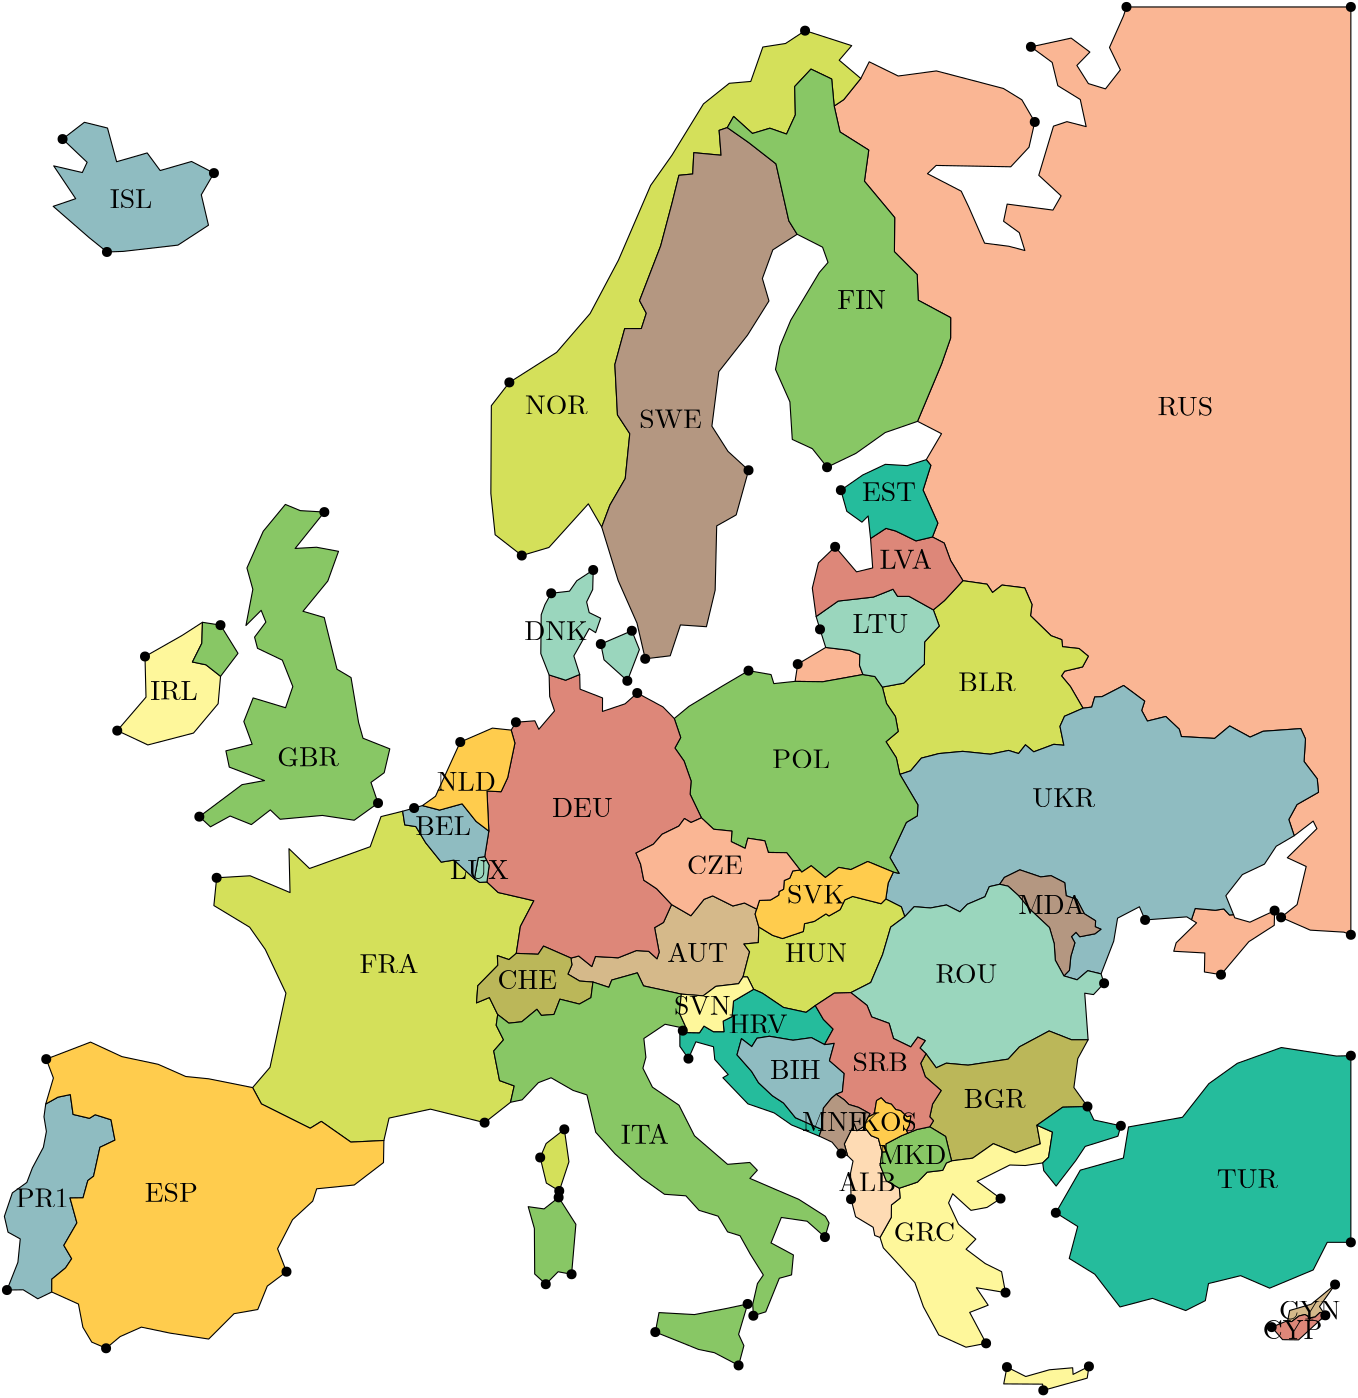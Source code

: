 <?xml version="1.0"?>
<!DOCTYPE ipe SYSTEM "ipe.dtd">
<ipe version="70218" creator="Ipe 7.2.26">
<info created="D:20230317121156" modified="D:20230330000923"/>
<ipestyle name="basic">
<symbol name="arrow/arc(spx)">
<path stroke="sym-stroke" fill="sym-stroke" pen="sym-pen">
0 0 m
-1 0.333 l
-1 -0.333 l
h
</path>
</symbol>
<symbol name="arrow/farc(spx)">
<path stroke="sym-stroke" fill="white" pen="sym-pen">
0 0 m
-1 0.333 l
-1 -0.333 l
h
</path>
</symbol>
<symbol name="arrow/ptarc(spx)">
<path stroke="sym-stroke" fill="sym-stroke" pen="sym-pen">
0 0 m
-1 0.333 l
-0.8 0 l
-1 -0.333 l
h
</path>
</symbol>
<symbol name="arrow/fptarc(spx)">
<path stroke="sym-stroke" fill="white" pen="sym-pen">
0 0 m
-1 0.333 l
-0.8 0 l
-1 -0.333 l
h
</path>
</symbol>
<symbol name="mark/circle(sx)" transformations="translations">
<path fill="sym-stroke">
0.6 0 0 0.6 0 0 e
0.4 0 0 0.4 0 0 e
</path>
</symbol>
<symbol name="mark/disk(sx)" transformations="translations">
<path fill="sym-stroke">
0.6 0 0 0.6 0 0 e
</path>
</symbol>
<symbol name="mark/fdisk(sfx)" transformations="translations">
<group>
<path fill="sym-fill">
0.5 0 0 0.5 0 0 e
</path>
<path fill="sym-stroke" fillrule="eofill">
0.6 0 0 0.6 0 0 e
0.4 0 0 0.4 0 0 e
</path>
</group>
</symbol>
<symbol name="mark/box(sx)" transformations="translations">
<path fill="sym-stroke" fillrule="eofill">
-0.6 -0.6 m
0.6 -0.6 l
0.6 0.6 l
-0.6 0.6 l
h
-0.4 -0.4 m
0.4 -0.4 l
0.4 0.4 l
-0.4 0.4 l
h
</path>
</symbol>
<symbol name="mark/square(sx)" transformations="translations">
<path fill="sym-stroke">
-0.6 -0.6 m
0.6 -0.6 l
0.6 0.6 l
-0.6 0.6 l
h
</path>
</symbol>
<symbol name="mark/fsquare(sfx)" transformations="translations">
<group>
<path fill="sym-fill">
-0.5 -0.5 m
0.5 -0.5 l
0.5 0.5 l
-0.5 0.5 l
h
</path>
<path fill="sym-stroke" fillrule="eofill">
-0.6 -0.6 m
0.6 -0.6 l
0.6 0.6 l
-0.6 0.6 l
h
-0.4 -0.4 m
0.4 -0.4 l
0.4 0.4 l
-0.4 0.4 l
h
</path>
</group>
</symbol>
<symbol name="mark/cross(sx)" transformations="translations">
<group>
<path fill="sym-stroke">
-0.43 -0.57 m
0.57 0.43 l
0.43 0.57 l
-0.57 -0.43 l
h
</path>
<path fill="sym-stroke">
-0.43 0.57 m
0.57 -0.43 l
0.43 -0.57 l
-0.57 0.43 l
h
</path>
</group>
</symbol>
<symbol name="arrow/fnormal(spx)">
<path stroke="sym-stroke" fill="white" pen="sym-pen">
0 0 m
-1 0.333 l
-1 -0.333 l
h
</path>
</symbol>
<symbol name="arrow/pointed(spx)">
<path stroke="sym-stroke" fill="sym-stroke" pen="sym-pen">
0 0 m
-1 0.333 l
-0.8 0 l
-1 -0.333 l
h
</path>
</symbol>
<symbol name="arrow/fpointed(spx)">
<path stroke="sym-stroke" fill="white" pen="sym-pen">
0 0 m
-1 0.333 l
-0.8 0 l
-1 -0.333 l
h
</path>
</symbol>
<symbol name="arrow/linear(spx)">
<path stroke="sym-stroke" pen="sym-pen">
-1 0.333 m
0 0 l
-1 -0.333 l
</path>
</symbol>
<symbol name="arrow/fdouble(spx)">
<path stroke="sym-stroke" fill="white" pen="sym-pen">
0 0 m
-1 0.333 l
-1 -0.333 l
h
-1 0 m
-2 0.333 l
-2 -0.333 l
h
</path>
</symbol>
<symbol name="arrow/double(spx)">
<path stroke="sym-stroke" fill="sym-stroke" pen="sym-pen">
0 0 m
-1 0.333 l
-1 -0.333 l
h
-1 0 m
-2 0.333 l
-2 -0.333 l
h
</path>
</symbol>
<symbol name="arrow/mid-normal(spx)">
<path stroke="sym-stroke" fill="sym-stroke" pen="sym-pen">
0.5 0 m
-0.5 0.333 l
-0.5 -0.333 l
h
</path>
</symbol>
<symbol name="arrow/mid-fnormal(spx)">
<path stroke="sym-stroke" fill="white" pen="sym-pen">
0.5 0 m
-0.5 0.333 l
-0.5 -0.333 l
h
</path>
</symbol>
<symbol name="arrow/mid-pointed(spx)">
<path stroke="sym-stroke" fill="sym-stroke" pen="sym-pen">
0.5 0 m
-0.5 0.333 l
-0.3 0 l
-0.5 -0.333 l
h
</path>
</symbol>
<symbol name="arrow/mid-fpointed(spx)">
<path stroke="sym-stroke" fill="white" pen="sym-pen">
0.5 0 m
-0.5 0.333 l
-0.3 0 l
-0.5 -0.333 l
h
</path>
</symbol>
<symbol name="arrow/mid-double(spx)">
<path stroke="sym-stroke" fill="sym-stroke" pen="sym-pen">
1 0 m
0 0.333 l
0 -0.333 l
h
0 0 m
-1 0.333 l
-1 -0.333 l
h
</path>
</symbol>
<symbol name="arrow/mid-fdouble(spx)">
<path stroke="sym-stroke" fill="white" pen="sym-pen">
1 0 m
0 0.333 l
0 -0.333 l
h
0 0 m
-1 0.333 l
-1 -0.333 l
h
</path>
</symbol>
<anglesize name="22.5 deg" value="22.5"/>
<anglesize name="30 deg" value="30"/>
<anglesize name="45 deg" value="45"/>
<anglesize name="60 deg" value="60"/>
<anglesize name="90 deg" value="90"/>
<arrowsize name="large" value="10"/>
<arrowsize name="small" value="5"/>
<arrowsize name="tiny" value="3"/>
<color name="blue" value="0 0 1"/>
<color name="brown" value="0.647 0.165 0.165"/>
<color name="darkblue" value="0 0 0.545"/>
<color name="darkcyan" value="0 0.545 0.545"/>
<color name="darkgray" value="0.663"/>
<color name="darkgreen" value="0 0.392 0"/>
<color name="darkmagenta" value="0.545 0 0.545"/>
<color name="darkorange" value="1 0.549 0"/>
<color name="darkred" value="0.545 0 0"/>
<color name="gold" value="1 0.843 0"/>
<color name="gray" value="0.745"/>
<color name="green" value="0 1 0"/>
<color name="lightblue" value="0.678 0.847 0.902"/>
<color name="lightcyan" value="0.878 1 1"/>
<color name="lightgray" value="0.827"/>
<color name="lightgreen" value="0.565 0.933 0.565"/>
<color name="lightyellow" value="1 1 0.878"/>
<color name="navy" value="0 0 0.502"/>
<color name="orange" value="1 0.647 0"/>
<color name="pink" value="1 0.753 0.796"/>
<color name="purple" value="0.627 0.125 0.941"/>
<color name="red" value="1 0 0"/>
<color name="seagreen" value="0.18 0.545 0.341"/>
<color name="turquoise" value="0.251 0.878 0.816"/>
<color name="violet" value="0.933 0.51 0.933"/>
<color name="yellow" value="1 1 0"/>
<dashstyle name="dash dot dotted" value="[4 2 1 2 1 2] 0"/>
<dashstyle name="dash dotted" value="[4 2 1 2] 0"/>
<dashstyle name="dashed" value="[4] 0"/>
<dashstyle name="dotted" value="[1 3] 0"/>
<gridsize name="10 pts (~3.5 mm)" value="10"/>
<gridsize name="14 pts (~5 mm)" value="14"/>
<gridsize name="16 pts (~6 mm)" value="16"/>
<gridsize name="20 pts (~7 mm)" value="20"/>
<gridsize name="28 pts (~10 mm)" value="28"/>
<gridsize name="32 pts (~12 mm)" value="32"/>
<gridsize name="4 pts" value="4"/>
<gridsize name="56 pts (~20 mm)" value="56"/>
<gridsize name="8 pts (~3 mm)" value="8"/>
<opacity name="10%" value="0.1"/>
<opacity name="30%" value="0.3"/>
<opacity name="50%" value="0.5"/>
<opacity name="75%" value="0.75"/>
<pen name="fat" value="1.2"/>
<pen name="heavier" value="0.8"/>
<pen name="ultrafat" value="2"/>
<symbolsize name="large" value="5"/>
<symbolsize name="small" value="2"/>
<symbolsize name="tiny" value="1.1"/>
<textsize name="Huge" value="\Huge"/>
<textsize name="LARGE" value="\LARGE"/>
<textsize name="Large" value="\Large"/>
<textsize name="footnote" value="\footnotesize"/>
<textsize name="huge" value="\huge"/>
<textsize name="large" value="\large"/>
<textsize name="script" value="\scriptsize"/>
<textsize name="small" value="\small"/>
<textsize name="tiny" value="\tiny"/>
<textstyle name="center" begin="\begin{center}" end="\end{center}"/>
<textstyle name="item" begin="\begin{itemize}\item{}" end="\end{itemize}"/>
<textstyle name="itemize" begin="\begin{itemize}" end="\end{itemize}"/>
<tiling name="falling" angle="-60" step="4" width="1"/>
<tiling name="rising" angle="30" step="4" width="1"/>
</ipestyle>
<ipestyle name="extendedcolors">
<color name="CART 1" value="0.145 0.737 0.612"/>
<color name="CART 10" value="0.996 0.965 0.608"/>
<color name="CART 11" value="0.996 0.859 0.706"/>
<color name="CART 12" value="0.98 0.714 0.58"/>
<color name="CART 13" value="1 0.8 0.302"/>
<color name="CART 2" value="0.533 0.78 0.396"/>
<color name="CART 3" value="0.561 0.737 0.757"/>
<color name="CART 4" value="0.604 0.839 0.741"/>
<color name="CART 5" value="0.706 0.592 0.506"/>
<color name="CART 6" value="0.733 0.718 0.349"/>
<color name="CART 7" value="0.831 0.878 0.353"/>
<color name="CART 8" value="0.835 0.725 0.541"/>
<color name="CART 9" value="0.867 0.529 0.475"/>
</ipestyle>
<page>
<layer name="alpha"/>
<view layers="alpha" active="alpha"/>
<path layer="alpha" stroke="0" fill="CART 12">
512 177.97 m
509.492 178.925 l
497.389 179.649 l
486.88 184.255 l
492.64 188.841 l
495.919 202.57 l
489.123 205.715 l
499.779 216.19 l
498.435 218.9 l
491.604 213.647 l
489.663 219.479 l
492.616 224.877 l
500.351 229.285 l
499.898 234.119 l
495.152 240.366 l
495.66 248.505 l
493.977 252.204 l
480.383 251.239 l
475.715 249.142 l
468.376 253.156 l
462.952 248.67 l
450.977 249.346 l
450.24 251.97 l
445.369 256.567 l
438.744 254.919 l
436.693 258.741 l
437.775 262.082 l
430.186 267.717 l
422.408 263.706 l
419.787 263.584 l
418.72 259.95 l
415.569 259.542 l
415.569 259.542 l
411.02 267.374 l
407.837 271.184 l
408.966 272.878 l
415.404 274.404 l
417.496 278.255 l
414.139 281.03 l
408.217 281.693 l
407.932 284.214 l
404.073 285.648 l
396.683 292.839 l
397.211 296.881 l
394.592 302.851 l
386.43 303.877 l
383 301.199 l
381.02 304.198 l
372.346 305.444 l
367.919 312.69 l
365.608 318.987 l
361.365 321.185 l
363.312 326.178 l
357.988 338.064 l
360.798 346.97 l
359.15 349.021 l
359.15 349.021 l
364.64 358.368 l
356.002 362.813 l
356.002 362.813 l
364.659 383.471 l
367.911 392.777 l
367.933 400.148 l
356.257 406.411 l
355.878 415.65 l
347.68 423.878 l
347.784 436.183 l
336.887 449.256 l
338.438 460.472 l
328.097 466.985 l
325.992 476.336 l
329.433 478.629 l
335.577 486.251 l
335.577 486.251 l
338.605 492.251 l
349.044 487.136 l
362.784 488.97 l
386.915 482.651 l
393.556 478.573 l
398.205 470.589 l
396.136 461.514 l
389.568 454.459 l
362.698 454.942 l
359.582 451.968 l
371.734 445.677 l
374.486 439.882 l
380.145 426.961 l
388.877 425.846 l
394.634 424.318 l
392.638 430.745 l
386.981 434.836 l
388.269 441.024 l
404.753 438.868 l
407.69 443.976 l
399.646 451.397 l
404.948 469.088 l
409.782 470.706 l
416.702 468.918 l
414.595 478.674 l
406.504 483.661 l
404.475 492.025 l
396.825 497.642 l
411.304 500.783 l
418.046 495.752 l
413.369 490.954 l
417.509 484.406 l
423.665 482.506 l
429.024 489.357 l
425.103 497.411 l
430.142 508.746 l
431.22 512 l
512 512 l
512 177.97 l
336.356 271.664 m
321.887 269.063 l
311.924 269.207 l
312.872 275.419 l
322.952 281.419 l
331.455 280.39 l
335.266 278.849 l
335.105 275.001 l
336.356 271.664 l
h
454.609 183.41 m
455.957 187.448 l
463.224 186.804 l
466.273 187.29 l
468.288 185.118 l
469.774 185.199 l
470.203 184.086 l
475.661 182.515 l
484.544 186.686 l
484.419 181.389 l
475.274 175.504 l
465.252 163.619 l
459.282 164.585 l
459.417 171.427 l
448.239 172.046 l
449.106 175.082 l
456.456 182.275 l
454.609 183.41 l
h
</path>
<path stroke="0" fill="CART 7">
335.577 486.251 m
329.433 478.629 l
325.992 476.336 l
325.098 486.049 l
317.643 489.62 l
311.78 483.363 l
312.017 473.142 l
308.846 466.238 l
302.834 468.342 l
296.572 466.454 l
289.795 472.58 l
287.52 468.574 l
284.576 467.562 l
285.277 458.617 l
275.462 459.534 l
275.067 451.864 l
270.104 451.387 l
267.635 441.433 l
263.524 425.956 l
255.931 406.272 l
258.357 401.736 l
256.584 396.226 l
250.583 396.196 l
247.042 383.275 l
247.976 365.156 l
252.413 358.371 l
250.778 342.229 l
245.275 332.702 l
242.308 324.765 l
237.49 333.114 l
223.306 317.415 l
213.539 314.518 l
203.938 321.989 l
202.398 336.831 l
202.572 368.457 l
209.071 376.847 l
226.069 387.647 l
238.139 401.646 l
248.336 420.855 l
259.925 447.761 l
267.612 458.651 l
278.928 477.093 l
288.223 484.514 l
295.967 485.178 l
300.312 497.569 l
308.481 498.841 l
315.524 503.475 l
332.302 498.072 l
327.798 492.825 l
335.577 486.251 l
h
</path>
<path stroke="0" fill="CART 7">
200.982 196.986 m
205.027 193.201 l
217.882 190.221 l
213.032 180.989 l
211.549 171.288 l
208.923 169.045 l
204.749 170.476 l
204.9 166.991 l
197.698 159.648 l
197.24 153.474 l
201.866 155.385 l
204.87 149.252 l
204.318 145.411 l
206.949 140.169 l
203.429 136.151 l
205.529 125.49 l
210.81 123.566 l
209.49 117.684 l
200.152 110.348 l
180.635 115.207 l
165.749 111.992 l
163.889 103.916 l
152.007 103.342 l
141.353 110.798 l
137.362 108.331 l
119.796 117.089 l
116.628 122.963 l
122.894 130.276 l
128.628 156.962 l
121.187 172.699 l
115.569 180.702 l
102.684 188.498 l
103.694 198.498 l
115.731 199.221 l
130.098 193.182 l
129.724 208.964 l
137.115 201.844 l
158.965 209.68 l
162.855 220.532 l
170.65 222.466 l
171.41 217.545 l
175.401 216.929 l
178.941 211.085 l
184.53 204.142 l
189.128 204.869 l
196.47 198.137 l
198.395 196.836 l
200.982 196.986 l
h
222.296 102.823 m
228.858 107.947 l
230.505 96.2489 l
227.034 85.7562 l
222.382 88.5899 l
220.162 97.7962 l
222.296 102.823 l
h
</path>
<path stroke="0" fill="CART 5">
242.308 324.765 m
245.275 332.702 l
250.778 342.229 l
252.413 358.371 l
247.976 365.156 l
247.042 383.275 l
250.583 396.196 l
256.584 396.226 l
258.357 401.736 l
255.931 406.272 l
263.524 425.956 l
267.635 441.433 l
270.104 451.387 l
275.067 451.864 l
275.462 459.534 l
285.277 458.617 l
284.576 467.562 l
287.52 468.574 l
295.301 463.114 l
305.046 455.502 l
309.675 434.988 l
312.658 430.163 l
303.911 424.558 l
300.147 414.249 l
302.516 406.155 l
294.801 393.86 l
284.467 380.702 l
281.971 361.068 l
287.777 351.99 l
295.178 345.216 l
290.715 329.132 l
283.701 325.183 l
283.147 302.036 l
280.001 288.882 l
270.645 289.52 l
266.963 278.411 l
257.971 277.339 l
255.006 290.182 l
248.226 305.519 l
242.308 324.765 l
h
</path>
<path stroke="0" fill="CART 7">
372.346 305.444 m
381.02 304.198 l
383 301.199 l
386.43 303.877 l
394.592 302.851 l
397.211 296.881 l
396.683 292.839 l
404.073 285.648 l
407.932 284.214 l
408.217 281.693 l
414.139 281.03 l
417.496 278.255 l
415.404 274.404 l
408.966 272.878 l
407.837 271.184 l
411.02 267.374 l
415.569 259.542 l
415.569 259.542 l
408.92 256.658 l
407.284 253.019 l
408.684 246.205 l
405.063 246.543 l
397.832 243.839 l
394.849 246.366 l
392.375 243.226 l
388.785 244.347 l
382.232 242.983 l
372.275 244.01 l
363.713 243.213 l
357.372 241.576 l
353.54 237.018 l
349.647 235.726 l
348.363 241.704 l
344.658 247.485 l
349.041 251.164 l
348.047 256.549 l
344.829 261.252 l
343.344 267.154 l
351.013 268.564 l
358.459 275.429 l
358.56 283.401 l
363.831 289.128 l
361.687 294.953 l
365.698 298.292 l
372.346 305.444 l
h
</path>
<path stroke="0" fill="CART 3">
415.569 259.542 m
418.72 259.95 l
419.787 263.584 l
422.408 263.706 l
430.186 267.717 l
437.775 262.082 l
436.693 258.741 l
438.744 254.919 l
445.369 256.567 l
450.24 251.97 l
450.977 249.346 l
462.952 248.67 l
468.376 253.156 l
475.715 249.142 l
480.383 251.239 l
493.977 252.204 l
495.66 248.505 l
495.152 240.366 l
499.898 234.119 l
500.351 229.285 l
492.616 224.877 l
489.663 219.479 l
491.604 213.647 l
485.127 209.853 l
480.893 203.415 l
472.944 199.646 l
466.994 192.033 l
469.774 185.199 l
468.288 185.118 l
466.273 187.29 l
463.224 186.804 l
455.957 187.448 l
454.609 183.41 l
452.929 184.43 l
437.926 183.326 l
435.885 188.063 l
428.014 183.959 l
426.632 175.692 l
422.074 163.897 l
417.286 165.05 l
413.445 161.764 l
408.697 163.162 l
410.689 165.204 l
411.192 170.192 l
412.654 175.095 l
411.414 177.311 l
413.052 178.875 l
414.415 177.271 l
419.884 178.335 l
422.032 179.983 l
419.985 180.86 l
420.103 183.017 l
416.066 185.528 l
413.325 190.735 l
409.512 192.039 l
408.997 196.72 l
404.09 199.249 l
400.331 198.812 l
392.824 201.352 l
387.261 198.626 l
385.59 196.159 l
381.839 195.308 l
380.269 191.672 l
373.919 188.957 l
371.258 186.254 l
366.435 188.701 l
360.655 187.632 l
354.814 188.096 l
351.412 184.512 l
350.172 188.025 l
344.574 190.857 l
345.43 196.604 l
347.302 200.545 l
349.367 200.093 l
346.059 205.773 l
351.967 218.425 l
355.933 220.803 l
356.125 224.763 l
349.647 235.726 l
353.54 237.018 l
357.372 241.576 l
363.713 243.213 l
372.275 244.01 l
382.232 242.983 l
388.785 244.347 l
392.375 243.226 l
394.849 246.366 l
397.832 243.839 l
405.063 246.543 l
408.684 246.205 l
407.284 253.019 l
408.92 256.658 l
415.569 259.542 l
h
</path>
<path stroke="0" fill="CART 2">
343.344 267.154 m
344.829 261.252 l
348.047 256.549 l
349.041 251.164 l
344.658 247.485 l
348.363 241.704 l
349.647 235.726 l
356.125 224.763 l
355.933 220.803 l
351.967 218.425 l
346.059 205.773 l
349.367 200.093 l
347.302 200.545 l
338.075 204.354 l
332.019 201.457 l
327.65 202.24 l
322.816 198.604 l
317.733 202.836 l
314.326 200.536 l
313.729 201.297 l
308.899 207.52 l
302.296 207.627 l
301.028 211.808 l
294.913 212.743 l
293.936 209.099 l
288.948 211.503 l
289.174 215.305 l
282.608 215.973 l
278.205 220.077 l
274.131 228.574 l
274.488 233.329 l
271.957 240.512 l
268.661 245.21 l
270.741 248.994 l
268.424 255.842 l
273.689 260.198 l
285.661 267.48 l
295.15 273.063 l
303.266 271.65 l
304.269 268.403 l
311.924 269.207 l
321.887 269.063 l
336.356 271.664 l
340.659 270.955 l
343.344 267.154 l
h
</path>
<path stroke="0" fill="CART 8">
298.874 180.786 m
298.689 175.151 l
293.511 174.659 l
295.547 171.86 l
293.191 162.817 l
291.587 160.369 l
283.394 159.411 l
278.833 156.001 l
270.973 156.615 l
257.356 159.581 l
255.121 164.271 l
245.922 161.688 l
244.867 159.072 l
239.153 160.958 l
234.363 161.317 l
230.134 163.824 l
231.58 167.162 l
231.233 169.59 l
234.034 170.335 l
238.742 166.547 l
240.043 170.164 l
248.226 169.69 l
254.787 172.301 l
259.23 172.024 l
262.219 169.334 l
262.992 171.691 l
261.343 180.545 l
264.548 182.417 l
267.457 188.868 l
274.409 184.832 l
279.146 190.739 l
282.239 191.977 l
289.537 188.348 l
293.712 189.417 l
298.101 187.223 l
297.534 185.424 l
298.874 180.786 l
h
</path>
<path stroke="0" fill="CART 7">
344.574 190.857 m
350.172 188.025 l
351.412 184.512 l
346.332 180.732 l
343.427 170.85 l
339.161 160.798 l
331.981 157.155 l
326.022 156.965 l
319.204 152.492 l
319.203 152.492 l
315.879 150.047 l
307.754 151.809 l
300.129 156.954 l
296.989 158.359 l
294.778 162.8 l
293.191 162.817 l
295.547 171.86 l
293.511 174.659 l
298.689 175.151 l
298.874 180.786 l
303.858 177.755 l
307.387 176.622 l
314.891 179.155 l
315.309 181.973 l
318.875 182.818 l
323.029 185.495 l
324.12 184.757 l
328.142 187.033 l
329.814 190.525 l
332.637 191.781 l
342.878 189.158 l
344.574 190.857 l
h
</path>
<path stroke="0" fill="CART 5">
385.59 196.159 m
387.261 198.626 l
392.824 201.352 l
400.331 198.812 l
404.09 199.249 l
408.997 196.72 l
409.512 192.039 l
413.325 190.735 l
416.066 185.528 l
420.103 183.017 l
419.985 180.86 l
422.032 179.983 l
419.884 178.335 l
414.415 177.271 l
413.052 178.875 l
411.414 177.311 l
412.654 175.095 l
411.192 170.192 l
410.689 165.204 l
408.697 163.162 l
405.591 168.836 l
405.206 174.778 l
403.51 180.563 l
396.414 187.216 l
392.261 192.169 l
388.593 195.484 l
385.59 196.159 l
h
</path>
<path stroke="0" fill="CART 4">
408.697 163.162 m
413.445 161.764 l
417.286 165.05 l
422.074 163.897 l
423.168 160.527 l
419.35 156.449 l
416.191 156.948 l
417.409 140.19 l
411.437 140.177 l
403.367 143.351 l
392.722 137.664 l
388.614 133.21 l
374.203 131.04 l
366.355 131.751 l
362.744 130.092 l
359.043 135.156 l
356.893 137.208 l
358.762 139.868 l
356.117 141.144 l
353.566 137.613 l
347.346 140.638 l
345.768 146.098 l
339.495 148.402 l
337.827 152.557 l
331.981 157.155 l
339.161 160.798 l
343.427 170.85 l
346.332 180.732 l
351.412 184.512 l
354.814 188.096 l
360.655 187.632 l
366.435 188.701 l
371.258 186.254 l
373.919 188.957 l
380.269 191.672 l
381.839 195.308 l
385.59 196.159 l
388.593 195.484 l
392.261 192.169 l
396.414 187.216 l
403.51 180.563 l
405.206 174.778 l
405.591 168.836 l
408.697 163.162 l
h
</path>
<path stroke="0" fill="CART 4">
361.687 294.953 m
363.831 289.128 l
358.56 283.401 l
358.459 275.429 l
351.013 268.564 l
343.344 267.154 l
340.659 270.955 l
336.356 271.664 l
335.105 275.001 l
335.266 278.849 l
331.455 280.39 l
322.952 281.419 l
320.892 287.928 l
319.499 292.554 l
327.427 298.118 l
340.132 299.564 l
347.167 302.384 l
348.817 299.812 l
352.976 299.81 l
361.687 294.953 l
h
</path>
<path stroke="0" fill="CART 9">
361.365 321.185 m
365.608 318.987 l
367.919 312.69 l
372.346 305.444 l
365.698 298.292 l
361.687 294.953 l
352.976 299.81 l
348.817 299.812 l
347.167 302.384 l
340.132 299.564 l
327.427 298.118 l
319.499 292.554 l
318.123 302.793 l
320.335 311.873 l
326.352 317.654 l
334.034 308.635 l
339.858 310.041 l
339.091 320.644 l
344.648 324.294 l
348.137 323.336 l
355.46 319.782 l
361.365 321.185 l
h
</path>
<path stroke="0" fill="CART 1">
359.15 349.021 m
359.15 349.021 l
360.798 346.97 l
357.988 338.064 l
363.312 326.178 l
361.365 321.185 l
355.46 319.782 l
348.137 323.336 l
344.648 324.294 l
339.091 320.644 l
338.23 328.739 l
335.993 326.518 l
330.547 330.422 l
328.402 338.04 l
336.297 343.519 l
344.408 347.337 l
352.291 346.868 l
359.15 349.021 l
359.15 349.021 l
h
</path>
<path stroke="0" fill="CART 9">
268.424 255.842 m
270.741 248.994 l
268.661 245.21 l
271.957 240.512 l
274.488 233.329 l
274.131 228.574 l
278.205 220.077 l
274.456 218.399 l
272.091 219.832 l
270.077 217.105 l
263.992 214.142 l
260.907 210.594 l
254.653 207.389 l
256.321 203.371 l
257.45 197.633 l
262.126 194.518 l
267.457 188.868 l
264.548 182.417 l
261.343 180.545 l
262.992 171.691 l
262.219 169.334 l
259.23 172.024 l
254.787 172.301 l
248.226 169.69 l
240.043 170.164 l
238.742 166.547 l
234.034 170.335 l
231.233 169.59 l
221.376 173.898 l
219.418 170.968 l
211.549 171.288 l
213.032 180.989 l
217.882 190.221 l
205.027 193.201 l
200.982 196.986 l
201.787 202.954 l
200.188 206.135 l
201.667 215.321 l
200.997 229.73 l
206.085 229.477 l
208.455 234.531 l
211.053 246.975 l
209.715 251.666 l
211.427 254.499 l
218.24 255.01 l
219.666 251.95 l
225.321 258.584 l
223.58 263.751 l
223.374 271.524 l
229.316 269.627 l
234.381 271.685 l
234.516 266.391 l
242.6 263.249 l
242.579 258.387 l
250.713 261.123 l
255.094 265.012 l
264.374 259.994 l
268.424 255.842 l
h
</path>
<path stroke="0" fill="CART 6">
359.043 135.156 m
362.744 130.092 l
366.355 131.751 l
374.203 131.04 l
388.614 133.21 l
392.722 137.664 l
403.367 143.351 l
411.437 140.177 l
417.409 140.19 l
413.694 133.411 l
412.29 122.995 l
417.179 116.154 l
408.255 115.907 l
398.988 109.411 l
400.213 102.718 l
391.275 99.5141 l
383.292 102.781 l
375.831 97.5512 l
368.247 96.5966 l
366.104 105.382 l
360.393 108.856 l
361.744 111.035 l
360.411 112.458 l
361.411 117.033 l
364.503 121.9 l
358.79 126.903 l
357.135 131.686 l
359.043 135.156 l
h
</path>
<path stroke="0" fill="CART 10">
417.726 22.5955 m
417.075 18.3695 l
401.277 13.9825 l
401.018 16.2075 l
387.034 16.2979 l
388.196 22.3527 l
394.971 18.9565 l
403.459 21.3774 l
411.846 22.0992 l
411.999 19.7232 l
417.726 22.5955 l
h
368.247 96.5966 m
375.831 97.5512 l
383.292 102.781 l
391.275 99.5141 l
400.213 102.718 l
398.988 109.411 l
404.587 106.947 l
403.171 97.879 l
401.057 95.8517 l
394.785 94.9173 l
389.236 95.0994 l
377.472 89.2293 l
385.905 83.021 l
381.022 79.8365 l
375.243 78.7711 l
368.663 84.7442 l
367.181 81.46 l
370.747 73.816 l
376.987 68.4203 l
373.481 64.7802 l
380.358 59.6261 l
386.259 56.6975 l
387.678 49.152 l
377.183 50.922 l
381.427 44.6338 l
374.779 42.0374 l
380.7 30.9034 l
373.442 29.5069 l
363.642 33.9223 l
358.119 44.0658 l
355.05 52.746 l
350.081 58.3398 l
343.684 65.2808 l
342.5 69.0295 l
346.55 76.2497 l
346.607 80.7267 l
349.716 83.1703 l
349.446 86.7481 l
356.009 88.9617 l
359.488 92.5296 l
365.067 93.1817 l
366.378 95.8152 l
368.247 96.5966 l
h
</path>
<path stroke="0" fill="CART 1">
512 67.2562 m
503.493 67.2565 l
498.45 57.3219 l
482.76 50.7642 l
472.315 55.2602 l
460.749 52.4336 l
459.607 46.2696 l
452.547 42.7034 l
440.564 47.0891 l
428.879 43.9991 l
419.828 55.7763 l
410.61 61.4519 l
413.662 72.9697 l
405.79 77.895 l
414.595 93.2437 l
430.117 97.5982 l
431.961 108.798 l
451.38 112.284 l
460.884 124.392 l
471.129 131.71 l
486.967 137.391 l
506.748 134.329 l
512 134.45 l
512 67.2562 l
398.988 109.411 m
408.255 115.907 l
417.179 116.154 l
419.498 111.311 l
429.197 109.207 l
428.141 105.48 l
416.367 101.793 l
412.938 96.648 l
405.903 87.5233 l
401.448 93.0517 l
401.057 95.8517 l
403.171 97.879 l
404.587 106.947 l
398.988 109.411 l
h
</path>
<path stroke="0" fill="CART 11">
349.446 86.7481 m
349.716 83.1703 l
346.607 80.7267 l
346.55 76.2497 l
342.5 69.0295 l
340.597 69.7365 l
340.03 72.6811 l
333.707 76.4764 l
332.068 82.8095 l
331.88 92.1532 l
332.784 96.5318 l
330.823 98.4495 l
330.823 98.4495 l
329.642 102.675 l
333.217 109.902 l
334.165 107.437 l
336.719 108.996 l
339.321 105.655 l
341.911 104.605 l
343.234 99.7989 l
343.234 99.7988 l
342.539 95.0154 l
344.743 89.4225 l
349.446 86.7481 l
h
</path>
<path stroke="0" fill="CART 1">
296.989 158.359 m
300.129 156.954 l
307.754 151.809 l
315.879 150.047 l
319.203 152.492 l
322.123 147.509 l
325.624 144.019 l
322.519 138.451 l
317.817 140.941 l
311.17 140.016 l
302.668 141.446 l
298.192 140.734 l
296.329 137.728 l
292.617 140.57 l
291.013 134.756 l
296.276 128.773 l
298.743 124.737 l
303.712 120.062 l
307.762 117.412 l
312.058 112.113 l
321.453 107.937 l
320.59 105.506 l
320.59 105.506 l
310.636 109.52 l
304.39 113.852 l
294.951 117.106 l
285.932 126.504 l
287.845 127.662 l
283.013 133.085 l
282.543 137.675 l
276.198 139.443 l
273.533 133.392 l
270.444 137.813 l
270.438 142.561 l
270.77 142.799 l
277.499 142.699 l
279.125 145.107 l
282.528 143.09 l
286.318 143.086 l
286.022 146.894 l
289.244 148.535 l
289.761 154.113 l
296.989 158.359 l
h
</path>
<path stroke="0" fill="CART 6">
231.233 169.59 m
231.58 167.162 l
230.134 163.824 l
234.363 161.317 l
239.153 160.958 l
238.434 155.35 l
234.264 153.037 l
227.26 154.792 l
225.136 149.307 l
220.584 148.95 l
218.977 151.151 l
213.509 146.659 l
208.872 146.164 l
204.87 149.252 l
201.866 155.385 l
197.24 153.474 l
197.698 159.648 l
204.9 166.991 l
204.749 170.476 l
208.923 169.045 l
211.549 171.288 l
219.418 170.968 l
221.376 173.898 l
231.233 169.59 l
h
</path>
<path stroke="0" fill="CART 4">
200.188 206.135 m
201.787 202.954 l
200.982 196.986 l
198.395 196.836 l
196.47 198.137 l
197.869 205.747 l
200.188 206.135 l
h
</path>
<path stroke="0" fill="CART 3">
201.667 215.321 m
200.188 206.135 l
197.869 205.747 l
196.47 198.137 l
189.128 204.869 l
184.53 204.142 l
178.941 211.085 l
175.401 216.929 l
171.41 217.545 l
170.65 222.466 l
174.772 223.602 l
177.761 224.489 l
177.761 224.489 l
177.761 224.489 l
183.925 222.875 l
192.056 225.116 l
197.097 218.783 l
201.667 215.321 l
h
</path>
<path stroke="0" fill="CART 13">
209.715 251.666 m
211.053 246.975 l
208.455 234.531 l
206.085 229.477 l
200.997 229.73 l
201.667 215.321 l
197.097 218.783 l
192.056 225.116 l
183.925 222.875 l
177.761 224.489 l
177.761 224.489 l
182.477 227.852 l
191.386 247.37 l
202.955 252.381 l
209.715 251.666 l
h
</path>
<path stroke="0" fill="CART 3">
42.1512 117.058 m
46.533 119.519 l
51.0044 120.448 l
52.0005 113.307 l
57.8804 111.907 l
59.9494 113.193 l
65.6528 111.39 l
67.073 104.052 l
61.6718 101.478 l
59.3774 91.0803 l
57.311 89.5048 l
55.5861 83.2885 l
50.9008 83.227 l
53.3774 74.2629 l
48.6734 66.1687 l
51.4948 61.3671 l
49.3039 58.0746 l
44.3353 53.9927 l
44.3157 49.3755 l
39.2886 46.9375 l
34.0375 50.1749 l
28.1984 50.0901 l
32.1363 60.0709 l
32.9801 68.4899 l
28.58 70.9172 l
27.2661 76.5987 l
30.1392 85.0711 l
35.3576 88.8279 l
37.3318 94.0151 l
41.303 101.473 l
42.392 107.168 l
41.5214 112.46 l
42.1512 117.058 l
h
</path>
<path stroke="0" fill="CART 13">
44.3157 49.3755 m
44.3353 53.9927 l
49.3039 58.0746 l
51.4948 61.3671 l
48.6734 66.1687 l
53.3774 74.2629 l
50.9008 83.227 l
55.5861 83.2885 l
57.311 89.5048 l
59.3774 91.0803 l
61.6718 101.478 l
67.073 104.052 l
65.6528 111.39 l
59.9494 113.193 l
57.8804 111.907 l
52.0005 113.307 l
51.0044 120.448 l
46.533 119.519 l
42.1512 117.058 l
44.9131 126.407 l
42.3446 133.223 l
58.2822 139.34 l
69.5562 134.124 l
82.6069 131.355 l
92.558 126.963 l
100.817 126.135 l
116.628 122.963 l
119.796 117.089 l
137.362 108.331 l
141.353 110.798 l
152.007 103.342 l
163.889 103.916 l
163.749 95.9765 l
153.209 87.8994 l
139.704 86.5359 l
138.268 82.096 l
131 75.4125 l
125.614 64.9598 l
128.826 56.6943 l
121.911 51.507 l
118.487 43.0726 l
109.959 41.5812 l
100.824 32.4429 l
86.9228 34.573 l
76.5789 36.7313 l
68.9461 33.3326 l
63.8795 29.1232 l
58.7237 31.337 l
55.5281 36.7024 l
53.9301 45.0421 l
44.3157 49.3755 l
h
</path>
<path stroke="0" fill="CART 10">
105.094 271.028 m
104.215 261.155 l
95.3506 250.601 l
78.9131 246.323 l
67.9078 251.484 l
78.2514 263.531 l
77.8884 278.161 l
91.2051 285.72 l
98.5734 290.47 l
98.3474 282.929 l
94.961 276.173 l
99.8262 275.176 l
105.094 271.028 l
h
</path>
<path stroke="0" fill="CART 2">
239.153 160.958 m
244.867 159.072 l
245.922 161.688 l
255.121 164.271 l
257.356 159.581 l
270.973 156.615 l
270.272 149.84 l
272.849 144.146 l
265.122 145.772 l
257.474 140.639 l
258.214 133.88 l
257.134 129.955 l
260.569 123.114 l
270.128 116.626 l
275.7 105.618 l
287.62 95.3408 l
295.615 96.0127 l
298.33 93.2096 l
295.653 90.2729 l
305.259 86.1398 l
313.212 82.7569 l
322.812 76.6295 l
324.153 74.2218 l
322.682 69.157 l
316.247 74.8623 l
306.969 76.2157 l
303.256 67.0564 l
311.314 62.7198 l
310.651 55.5354 l
306.246 54.3302 l
301.363 42.238 l
296.907 40.8458 l
296.672 44.9884 l
298.373 52.42 l
300.495 55.4976 l
295.781 63.0294 l
292.098 69.634 l
287.625 71.0254 l
284.187 76.6886 l
277.353 78.771 l
272.602 84.0073 l
264.906 84.5587 l
256.658 90.4363 l
247.123 99.0965 l
240.156 106.869 l
236.979 120.336 l
232.055 121.926 l
224.074 126.505 l
219.512 124.743 l
213.649 118.554 l
209.49 117.684 l
210.81 123.566 l
205.529 125.49 l
203.429 136.151 l
206.949 140.169 l
204.318 145.411 l
204.87 149.252 l
208.872 146.164 l
213.509 146.659 l
218.977 151.151 l
220.584 148.95 l
225.136 149.307 l
227.26 154.792 l
234.264 153.037 l
238.434 155.35 l
239.153 160.958 l
h
286.694 43.3438 m
294.844 45.0796 l
291.592 34.1496 l
293.49 30.0698 l
291.593 22.9584 l
282.861 27.5334 l
277.188 28.6958 l
261.612 34.957 l
262.933 41.967 l
275.694 41.2523 l
286.694 43.3438 l
h
221.559 79.2968 m
226.808 83.4441 l
233.005 73.7435 l
231.461 55.7715 l
226.604 56.664 l
222.18 52.1871 l
218.18 55.862 l
218.069 72.2655 l
215.846 80.0956 l
221.559 79.2968 l
h
</path>
<path stroke="0" fill="CART 4">
234.381 271.685 m
229.316 269.627 l
223.374 271.524 l
220.377 279.197 l
220.524 293.199 l
221.879 296.862 l
224.123 300.921 l
230.707 301.678 l
233.336 305.44 l
239.255 309.316 l
239.062 302.274 l
236.874 297.802 l
237.796 293.971 l
241.924 291.936 l
240.118 286.749 l
237.826 288.221 l
232.271 278.359 l
234.381 271.685 l
h
253.16 287.436 m
255.868 280.66 l
251.543 269.416 l
243.145 276.972 l
241.982 282.642 l
253.16 287.436 l
h
</path>
<path stroke="0" fill="CART 2">
105.094 271.028 m
99.8262 275.176 l
94.961 276.173 l
98.3474 282.929 l
98.5734 290.47 l
105.074 289.466 l
111.372 279.297 l
105.094 271.028 l
h
128.477 259.718 m
128.491 259.714 l
131.106 267.341 l
127.412 276.635 l
127.33 276.847 l
118.393 281.107 l
117.339 285.131 l
121.4 290.551 l
119.71 294.777 l
114.231 289.316 l
116.716 302.337 l
114.584 310.009 l
120.457 323.246 l
128.416 332.905 l
133.77 330.676 l
142.464 330.164 l
131.943 317.065 l
139.657 317.493 l
147.554 316.02 l
143.702 305.335 l
134.767 294.435 l
142.426 292.184 l
142.781 290.661 l
147.014 273.569 l
152.064 270.58 l
154.78 254.412 l
156.378 248.731 l
166.018 244.908 l
163.997 236.315 l
159.243 232.837 l
161.778 225.388 l
153.202 219.217 l
141.731 220.945 l
126.531 219.569 l
123.001 222.934 l
116.184 217.651 l
108.535 220.733 l
101.457 216.844 l
97.4601 220.512 l
112.825 232.03 l
120.903 233.492 l
120.839 233.516 l
108.228 238.345 l
107.01 244.191 l
116.463 246.589 l
113.469 254.747 l
116.818 263.246 l
128.477 259.718 l
h
</path>
<path stroke="0" fill="CART 3">
102.713 452.187 m
98.1609 444.376 l
100.735 433.425 l
89.7598 426.262 l
70.036 423.998 l
64.1919 423.787 l
57.8156 428.925 l
44.8362 440.219 l
52.934 442.974 l
45.0222 454.782 l
55.3213 452.388 l
57.0523 456.08 l
48.2224 464.45 l
56.0683 470.473 l
64.3879 468.408 l
67.6701 456.278 l
78.6776 459.448 l
83.3487 453.108 l
94.647 456.366 l
102.713 452.187 l
h
</path>
<path stroke="0" fill="CART 10">
270.973 156.615 m
278.833 156.001 l
283.394 159.411 l
291.587 160.369 l
293.191 162.817 l
294.778 162.8 l
296.989 158.359 l
289.761 154.113 l
289.244 148.535 l
286.022 146.894 l
286.318 143.086 l
282.528 143.09 l
279.125 145.107 l
277.499 142.699 l
270.77 142.799 l
271.489 143.456 l
272.849 144.146 l
270.272 149.84 l
270.973 156.615 l
h
</path>
<path stroke="0" fill="CART 2">
325.992 476.336 m
328.097 466.985 l
338.438 460.472 l
336.887 449.256 l
347.784 436.183 l
347.68 423.878 l
355.878 415.65 l
356.257 406.411 l
367.933 400.148 l
367.911 392.777 l
364.659 383.471 l
356.002 362.813 l
356.002 362.813 l
356.002 362.813 l
344.38 358.793 l
333.832 351.299 l
323.443 346.311 l
318.152 352.961 l
310.911 356.301 l
310.057 369.837 l
304.869 381.508 l
306.452 389.84 l
310.369 399.241 l
320.647 416.4 l
323.775 420.021 l
321.818 425.514 l
312.658 430.163 l
309.675 434.988 l
305.046 455.502 l
295.301 463.114 l
287.52 468.574 l
289.795 472.58 l
296.572 466.454 l
302.834 468.342 l
308.846 466.238 l
312.017 473.142 l
311.78 483.363 l
317.643 489.62 l
325.098 486.049 l
325.992 476.336 l
h
</path>
<path stroke="0" fill="CART 13">
347.302 200.545 m
345.43 196.604 l
344.574 190.857 l
342.878 189.158 l
332.637 191.781 l
329.814 190.525 l
328.142 187.033 l
324.12 184.757 l
323.029 185.495 l
318.875 182.818 l
315.309 181.973 l
314.891 179.155 l
307.387 176.622 l
303.858 177.755 l
298.874 180.786 l
297.534 185.424 l
298.101 187.223 l
299.098 190.345 l
303.104 190.511 l
306.025 192.243 l
306.133 193.536 l
307.777 194.37 l
308.023 197.533 l
309.998 198.356 l
311.093 200.966 l
313.729 201.297 l
314.326 200.536 l
317.733 202.836 l
322.816 198.604 l
327.65 202.24 l
332.019 201.457 l
338.075 204.354 l
347.302 200.545 l
h
</path>
<path stroke="0" fill="CART 12">
278.205 220.077 m
282.608 215.973 l
289.174 215.305 l
288.948 211.503 l
293.936 209.099 l
294.913 212.743 l
301.028 211.808 l
302.296 207.627 l
308.899 207.52 l
313.729 201.297 l
311.093 200.966 l
309.998 198.356 l
308.023 197.533 l
307.777 194.37 l
306.133 193.536 l
306.025 192.243 l
303.104 190.511 l
299.098 190.345 l
298.101 187.223 l
293.712 189.417 l
289.537 188.348 l
282.239 191.977 l
279.146 190.739 l
274.409 184.832 l
267.457 188.868 l
262.126 194.518 l
257.45 197.633 l
256.321 203.371 l
254.653 207.389 l
260.907 210.594 l
263.992 214.142 l
270.077 217.105 l
272.091 219.832 l
274.456 218.399 l
278.205 220.077 l
h
</path>
<path stroke="0" fill="CART 8">
488.519 38.7801 m
489.263 39.0862 l
489.976 42.7343 l
497.747 44.9929 l
506.338 52.0752 l
500.711 44.1291 l
502.174 41.9302 l
500.896 42.0168 l
499.116 40.3637 l
497.43 40.1223 l
497.03 39.449 l
496.455 40.7064 l
495.462 41.2646 l
493.351 40.7482 l
490.726 38.7184 l
488.519 38.7801 l
h
</path>
<path stroke="0" fill="CART 9">
488.519 38.7801 m
490.726 38.7184 l
493.351 40.7482 l
495.462 41.2646 l
496.455 40.7064 l
497.03 39.449 l
497.43 40.1223 l
499.116 40.3637 l
500.896 42.0168 l
502.174 41.9302 l
502.803 40.9865 l
493.173 32.1466 l
487.41 32.2238 l
483.514 36.7411 l
488.519 38.7801 l
h
</path>
<path stroke="0" fill="CART 3">
321.453 107.937 m
312.058 112.113 l
307.762 117.412 l
303.712 120.062 l
298.743 124.737 l
296.276 128.773 l
291.013 134.756 l
292.617 140.57 l
296.329 137.728 l
298.192 140.734 l
302.668 141.446 l
311.17 140.016 l
317.817 140.941 l
322.519 138.451 l
322.519 138.451 l
326.017 138.922 l
324.292 132.649 l
329.621 128.025 l
328.956 121.463 l
326.699 120.571 l
324.991 119.106 l
322.112 115.569 l
321.453 107.937 l
h
</path>
<path stroke="0" fill="CART 2">
360.393 108.856 m
366.104 105.382 l
368.247 96.5966 l
366.378 95.8152 l
365.067 93.1817 l
359.488 92.5296 l
356.009 88.9617 l
349.446 86.7481 l
344.743 89.4225 l
342.539 95.0154 l
343.234 99.7988 l
343.234 99.7989 l
344.537 99.8702 l
344.623 102.704 l
350.293 105.68 l
352.472 106.545 l
355.778 107.873 l
360.393 108.856 l
h
</path>
<path stroke="0" fill="CART 9">
319.203 152.492 m
319.204 152.492 l
326.022 156.965 l
331.981 157.155 l
337.827 152.557 l
339.495 148.402 l
345.768 146.098 l
347.346 140.638 l
353.566 137.613 l
356.117 141.144 l
358.762 139.868 l
356.893 137.208 l
359.043 135.156 l
357.135 131.686 l
358.79 126.903 l
364.503 121.9 l
361.411 117.033 l
360.411 112.458 l
361.744 111.035 l
360.393 108.856 l
355.778 107.873 l
352.472 106.545 l
351.992 107.507 l
352.959 109.301 l
353.6 112.766 l
352.193 112.468 l
349.894 114.673 l
348.166 115.059 l
346.563 117.014 l
344.592 117.581 l
342.923 119.284 l
341.246 118.279 l
340.467 113.591 l
338.205 112.285 l
338.876 113.559 l
334.722 115.852 l
331.276 116.883 l
329.6 118.575 l
326.699 120.571 l
328.956 121.463 l
329.621 128.025 l
324.292 132.649 l
326.017 138.922 l
322.519 138.451 l
322.519 138.451 l
325.624 144.019 l
322.123 147.509 l
319.203 152.492 l
h
</path>
<path stroke="0" fill="CART 5">
336.719 108.996 m
334.165 107.437 l
333.217 109.902 l
329.642 102.675 l
330.823 98.4495 l
328.576 99.236 l
325.241 103.319 l
320.59 105.506 l
321.453 107.937 l
322.112 115.569 l
324.991 119.106 l
326.699 120.571 l
329.6 118.575 l
331.276 116.883 l
334.722 115.852 l
338.876 113.559 l
338.205 112.285 l
336.719 108.996 l
h
</path>
<path stroke="0" fill="CART 13">
343.234 99.7989 m
341.911 104.605 l
339.321 105.655 l
336.719 108.996 l
338.205 112.285 l
340.467 113.591 l
341.246 118.279 l
342.923 119.284 l
344.592 117.581 l
346.563 117.014 l
348.166 115.059 l
349.894 114.673 l
352.193 112.468 l
353.6 112.766 l
352.959 109.301 l
351.992 107.507 l
352.472 106.545 l
350.293 105.68 l
344.623 102.704 l
344.537 99.8702 l
343.234 99.7989 l
h
</path>
<text matrix="1.23898 0 0 1.23898 -46.4705 -125.196" transformations="translations" pos="367.312 284.524" stroke="black" type="label" width="22.554" height="6.808" depth="0" halign="center" valign="center">UKR</text>
<text matrix="1.23898 0 0 1.23898 -44.7161 -127.302" transformations="translations" pos="343.592 319.84" stroke="black" type="label" width="20.617" height="6.808" depth="0" halign="center" valign="center">BLR</text>
<text matrix="1.23898 0 0 1.23898 -41.9085 -125.196" transformations="translations" pos="310.385 335.126" stroke="black" type="label" width="20.064" height="6.808" depth="0" halign="center" valign="center">LTU</text>
<text matrix="1.23898 0 0 1.23898 -100.642 -142.974" transformations="translations" pos="446.377 412.61" stroke="black" type="label" width="20.064" height="6.808" depth="0" halign="center" valign="center">RUS</text>
<text matrix="1.23898 0 0 1.23898 -39.4504 -125.897" transformations="translations" pos="260.31 265.548" stroke="black" type="label" width="20.064" height="6.808" depth="0" halign="center" valign="center">CZE</text>
<text matrix="1.23898 0 0 1.23898 -45.3975 -126.802" transformations="translations" pos="226.575 282.942" stroke="black" type="label" width="21.863" height="6.808" depth="0" halign="center" valign="center">DEU</text>
<text matrix="1.23898 0 0 1.23898 -44.7161 -128.004" transformations="translations" pos="315.128 375.713" stroke="black" type="label" width="19.51" height="6.808" depth="0" halign="center" valign="center">EST</text>
<text matrix="1.23898 0 0 1.23898 -41.9085 -126.249" transformations="translations" pos="317.764 354.628" stroke="black" type="label" width="18.957" height="6.808" depth="0" halign="center" valign="center">LVA</text>
<text matrix="1.23898 0 0 1.23898 -67.1713 -164.734" transformations="translations" pos="236.59 430.531" stroke="black" type="label" width="22.554" height="6.808" depth="0" halign="center" valign="center">NOR</text>
<text matrix="1.23898 0 0 1.23898 -48.2323 -129.245" transformations="translations" pos="254.512 397.851" stroke="black" type="label" width="22.554" height="6.808" depth="0" halign="center" valign="center">SWE</text>
<text matrix="1.23898 0 0 1.23898 -46.7207 -126.078" transformations="translations" pos="308.803 430.004" stroke="black" type="label" width="17.573" height="6.808" depth="0" halign="center" valign="center">FIN</text>
<text matrix="1.23898 0 0 1.23898 -44.5946 -125.598" transformations="translations" pos="196.003 263.967" stroke="black" type="label" width="21.171" height="6.808" depth="0" halign="center" valign="center">LUX</text>
<text matrix="1.23898 0 0 1.23898 -45.7989 -124.661" transformations="translations" pos="186.452 275.906" stroke="black" type="label" width="20.064" height="6.808" depth="0" halign="center" valign="center">BEL</text>
<text matrix="1.23898 0 0 1.23898 -44.6764 -125.196" transformations="translations" pos="321.931 180.873" stroke="black" type="label" width="24.492" height="6.808" depth="0" halign="center" valign="center">MKD</text>
<text matrix="1.23898 0 0 1.23898 -44.1783 -126.19" transformations="translations" pos="308.361 173.655" stroke="black" type="label" width="20.756" height="6.808" depth="0" halign="center" valign="center">ALB</text>
<text matrix="1.23898 0 0 1.23898 -42.761 -126.001" transformations="translations" pos="313.27 190.979" stroke="black" type="label" width="20.756" height="6.808" depth="0" halign="center" valign="center">KOS</text>
<text matrix="1.23898 0 0 1.23898 -67.2669 -133.581" transformations="translations" pos="437.422 180.584" stroke="black" type="label" width="22.001" height="6.808" depth="0" halign="center" valign="center">TUR</text>
<text matrix="1.23898 0 0 1.23898 -42.8725 -127.003" transformations="translations" pos="105.098 171.345" stroke="black" type="label" width="19.095" height="6.808" depth="0" halign="center" valign="center">ESP</text>
<text matrix="1.23898 0 0 1.23898 -46.406 -126.237" transformations="translations" pos="219.722 333.898" stroke="black" type="label" width="22.831" height="6.808" depth="0" halign="center" valign="center">DNK</text>
<text matrix="1.23898 0 0 1.23898 -45.6701 -123.865" transformations="translations" pos="338.389 232.266" stroke="black" type="label" width="22.278" height="6.808" depth="0" halign="center" valign="center">ROU</text>
<text matrix="1.23898 0 0 1.23898 -45.7692 -123.09" transformations="translations" pos="294.791 237.752" stroke="black" type="label" width="22.416" height="6.808" depth="0" halign="center" valign="center">HUN</text>
<text matrix="1.23898 0 0 1.23898 -42.6098 -125.897" transformations="translations" pos="292.193 257.097" stroke="black" type="label" width="20.756" height="6.808" depth="0" halign="center" valign="center">SVK</text>
<text matrix="1.23898 0 0 1.23898 -46.1211 -124.495" transformations="translations" pos="290.749 295.209" stroke="black" type="label" width="20.756" height="6.808" depth="0" halign="center" valign="center">POL</text>
<text matrix="1.23898 0 0 1.23898 -46.5101 -123.794" transformations="translations" pos="108.852 314.553" stroke="black" type="label" width="17.158" height="6.808" depth="0" halign="center" valign="center">IRL</text>
<text matrix="1.23898 0 0 1.23898 -45.1076 -133.012" transformations="translations" pos="146.675 302.715" stroke="black" type="label" width="22.208" height="6.808" depth="0" halign="center" valign="center">GBR</text>
<text matrix="1.23898 0 0 1.23898 -45.0184 -126.559" transformations="translations" pos="325.685 159.507" stroke="black" type="label" width="22.07" height="6.808" depth="0" halign="center" valign="center">GRC</text>
<text matrix="1.23898 0 0 1.23898 -41.5567 -125.506" transformations="translations" pos="256.968 239.773" stroke="black" type="label" width="21.862" height="6.808" depth="0" halign="center" valign="center">AUT</text>
<text matrix="1.23898 0 0 1.23898 -51.9542 -122.914" transformations="translations" pos="250.039 184.915" stroke="black" type="label" width="17.435" height="6.808" depth="0" halign="center" valign="center">ITA</text>
<text matrix="1.23898 0 0 1.23898 -44.218 -124.857" transformations="translations" pos="209.617 231.4" stroke="black" type="label" width="21.447" height="6.808" depth="0" halign="center" valign="center">CHE</text>
<text matrix="1.23898 0 0 1.23898 -45.7989 -127.203" transformations="translations" pos="193.201 290.883" stroke="black" type="label" width="21.309" height="6.808" depth="0" halign="center" valign="center">NLD</text>
<text matrix="1.23898 0 0 1.23898 -39.8023 -126.405" transformations="translations" pos="308.627 208.716" stroke="black" type="label" width="19.925" height="6.808" depth="0" halign="center" valign="center">SRB</text>
<text matrix="1.23898 0 0 1.23898 -42.2406 -127.156" transformations="translations" pos="275.13 220.347" stroke="black" type="label" width="21.171" height="6.808" depth="0" halign="center" valign="center">HRV</text>
<text matrix="1.23898 0 0 1.23898 -43.6778 -124.805" transformations="translations" pos="260.088 223.913" stroke="black" type="label" width="20.479" height="6.808" depth="0" halign="center" valign="center">SVN</text>
<text matrix="1.23898 0 0 1.23898 -44.5104 -127.213" transformations="translations" pos="299.07 192.049" stroke="black" type="label" width="23.385" height="6.808" depth="0" halign="center" valign="center">MNE</text>
<text matrix="1.23898 0 0 1.23898 -43.4325 -126.809" transformations="translations" pos="286.86 206.81" stroke="black" type="label" width="18.127" height="6.808" depth="0" halign="center" valign="center">BIH</text>
<text matrix="1.23898 0 0 1.23898 -43.5936 -124.473" transformations="translations" pos="68.1737 167.629" stroke="black" type="label" width="19.095" height="6.808" depth="0" halign="center" valign="center">PR1</text>
<text matrix="1.23898 0 0 1.23898 -44.783 -126.083" transformations="translations" pos="362.398 254.192" stroke="black" type="label" width="23.938" height="6.808" depth="0" halign="center" valign="center">MDA</text>
<text matrix="1.23898 0 0 1.23898 -50.9159 -187.861" transformations="translations" pos="437.422 180.584" stroke="black" type="label" width="21.447" height="6.808" depth="0" halign="center" valign="center">CYP</text>
<text matrix="1.23898 0 0 1.23898 -44.7433 -124.552" transformations="translations" pos="94.934 458.001" stroke="black" type="label" width="15.359" height="6.808" depth="0" halign="center" valign="center">ISL</text>
<text matrix="1.23898 0 0 1.23898 -41.9631 -126.819" transformations="translations" pos="167.636 237.547" stroke="black" type="label" width="21.309" height="6.808" depth="0" halign="center" valign="center">FRA</text>
<text matrix="1.23898 0 0 1.23898 -44.7508 -180.878" transformations="translations" pos="437.422 180.584" stroke="black" type="label" width="22.139" height="6.808" depth="0" halign="center" valign="center">CYN</text>
<text matrix="1.23898 0 0 1.23898 -15.0896 -105.1" transformations="translations" pos="321.931 180.873" stroke="black" type="label" width="22.208" height="6.808" depth="0" halign="center" valign="center">BGR</text>
<use name="mark/disk(sx)" pos="103.684 198.489" size="normal" stroke="black"/>
<use name="mark/disk(sx)" pos="28.1907 50.0843" size="normal" stroke="black"/>
<use name="mark/disk(sx)" pos="42.3365 133.215" size="normal" stroke="black"/>
<use name="mark/disk(sx)" pos="296.893 40.8403" size="normal" stroke="black"/>
<use name="mark/disk(sx)" pos="294.83 45.0739" size="normal" stroke="black"/>
<use name="mark/disk(sx)" pos="261.598 34.9516" size="normal" stroke="black"/>
<use name="mark/disk(sx)" pos="291.579 22.9533" size="normal" stroke="black"/>
<use name="mark/disk(sx)" pos="222.167 52.1812" size="normal" stroke="black"/>
<use name="mark/disk(sx)" pos="226.795 83.4375" size="normal" stroke="black"/>
<use name="mark/disk(sx)" pos="227.021 85.7496" size="normal" stroke="black"/>
<use name="mark/disk(sx)" pos="228.845 107.94" size="normal" stroke="black"/>
<use name="mark/disk(sx)" pos="97.4506 220.502" size="normal" stroke="black"/>
<use name="mark/disk(sx)" pos="142.454 330.152" size="normal" stroke="black"/>
<use name="mark/disk(sx)" pos="67.8991 251.473" size="normal" stroke="black"/>
<use name="mark/disk(sx)" pos="105.064 289.455" size="normal" stroke="black"/>
<use name="mark/disk(sx)" pos="239.242 309.304" size="normal" stroke="black"/>
<use name="mark/disk(sx)" pos="253.147 287.425" size="normal" stroke="black"/>
<use name="mark/disk(sx)" pos="251.53 269.405" size="normal" stroke="black"/>
<use name="mark/disk(sx)" pos="257.958 277.328" size="normal" stroke="black"/>
<use name="mark/disk(sx)" pos="213.527 314.505" size="normal" stroke="black"/>
<use name="mark/disk(sx)" pos="315.509 503.458" size="normal" stroke="black"/>
<use name="mark/disk(sx)" pos="323.427 346.298" size="normal" stroke="black"/>
<use name="mark/disk(sx)" pos="429.197 109.207" size="normal" stroke="black"/>
<use name="mark/disk(sx)" pos="405.79 77.8943" size="normal" stroke="black"/>
<use name="mark/disk(sx)" pos="380.684 30.8981" size="normal" stroke="black"/>
<use name="mark/disk(sx)" pos="385.888 83.0144" size="normal" stroke="black"/>
<use name="mark/disk(sx)" pos="417.708 22.5904" size="normal" stroke="black"/>
<use name="mark/disk(sx)" pos="483.495 36.7357" size="normal" stroke="black"/>
<use name="mark/disk(sx)" pos="506.318 52.0694" size="normal" stroke="black"/>
<use name="mark/disk(sx)" pos="48.2141 464.434" size="normal" stroke="black"/>
<use name="mark/disk(sx)" pos="398.205 470.589" size="normal" stroke="black"/>
<use name="mark/disk(sx)" pos="396.825 497.642" size="normal" stroke="black"/>
<use name="mark/disk(sx)" pos="465.252 163.619" size="normal" stroke="black"/>
<use name="mark/disk(sx)" pos="512 177.97" size="normal" stroke="black"/>
<use name="mark/disk(sx)" pos="512 134.448" size="normal" stroke="black"/>
<use name="mark/disk(sx)" pos="332.053 82.8029" size="normal" stroke="black"/>
<use name="mark/disk(sx)" pos="322.667 69.1508" size="normal" stroke="black"/>
<use name="mark/disk(sx)" pos="295.164 345.203" size="normal" stroke="black"/>
<use name="mark/disk(sx)" pos="209.059 376.833" size="normal" stroke="black"/>
<use name="mark/disk(sx)" pos="326.336 317.641" size="normal" stroke="black"/>
<use name="mark/disk(sx)" pos="191.386 247.37" size="normal" stroke="black"/>
<use matrix="1 0 0 1 4.12195 1.13605" name="mark/disk(sx)" pos="170.65 222.466" size="normal" stroke="black"/>
<use name="mark/disk(sx)" pos="255.094 265.012" size="normal" stroke="black"/>
<use name="mark/disk(sx)" pos="295.15 273.063" size="normal" stroke="black"/>
<use name="mark/disk(sx)" pos="312.872 275.419" size="normal" stroke="black"/>
<use matrix="1 0 0 1 1.39325 -4.62626" name="mark/disk(sx)" pos="319.499 292.554" size="normal" stroke="black"/>
<use name="mark/disk(sx)" pos="328.402 338.04" size="normal" stroke="black"/>
<use name="mark/disk(sx)" pos="200.152 110.348" size="normal" stroke="black"/>
<use name="mark/disk(sx)" pos="273.533 133.392" size="normal" stroke="black"/>
<use name="mark/disk(sx)" pos="328.576 99.236" size="normal" stroke="black"/>
<use name="mark/disk(sx)" pos="423.168 160.527" size="normal" stroke="black"/>
<use name="mark/disk(sx)" pos="437.926 183.326" size="normal" stroke="black"/>
<use name="mark/disk(sx)" pos="512 512" size="normal" stroke="black"/>
<use name="mark/disk(sx)" pos="431.22 512" size="normal" stroke="black"/>
<use name="mark/disk(sx)" pos="512 67.2562" size="normal" stroke="black"/>
<use name="mark/disk(sx)" pos="417.179 116.154" size="normal" stroke="black"/>
<use name="mark/disk(sx)" pos="211.427 254.499" size="normal" stroke="black"/>
<use name="mark/disk(sx)" pos="128.826 56.6943" size="normal" stroke="black"/>
<use matrix="0.710986 0.703206 -0.703206 0.710986 179.392 -148.479" name="mark/disk(sx)" pos="270.77 142.799" size="normal" stroke="black"/>
<use name="mark/disk(sx)" pos="64.1919 423.787" size="normal" stroke="black"/>
<use name="mark/disk(sx)" pos="102.713 452.187" size="normal" stroke="black"/>
<use name="mark/disk(sx)" pos="77.8884 278.161" size="normal" stroke="black"/>
<use name="mark/disk(sx)" pos="161.778 225.388" size="normal" stroke="black"/>
<use name="mark/disk(sx)" pos="224.123 300.921" size="normal" stroke="black"/>
<use name="mark/disk(sx)" pos="387.678 49.152" size="normal" stroke="black"/>
<use name="mark/disk(sx)" pos="231.461 55.7715" size="normal" stroke="black"/>
<use name="mark/disk(sx)" pos="220.162 97.7962" size="normal" stroke="black"/>
<use name="mark/disk(sx)" pos="502.803 40.9865" size="normal" stroke="black"/>
<use name="mark/disk(sx)" pos="401.277 13.9825" size="normal" stroke="black"/>
<use name="mark/disk(sx)" pos="388.196 22.3527" size="normal" stroke="black"/>
<use name="mark/disk(sx)" pos="63.8795 29.1232" size="normal" stroke="black"/>
<use name="mark/disk(sx)" pos="484.544 186.686" size="normal" stroke="black"/>
<use name="mark/disk(sx)" pos="486.88 184.255" size="normal" stroke="black"/>
<use name="mark/disk(sx)" pos="241.982 282.642" size="normal" stroke="black"/>
</page>
</ipe>
